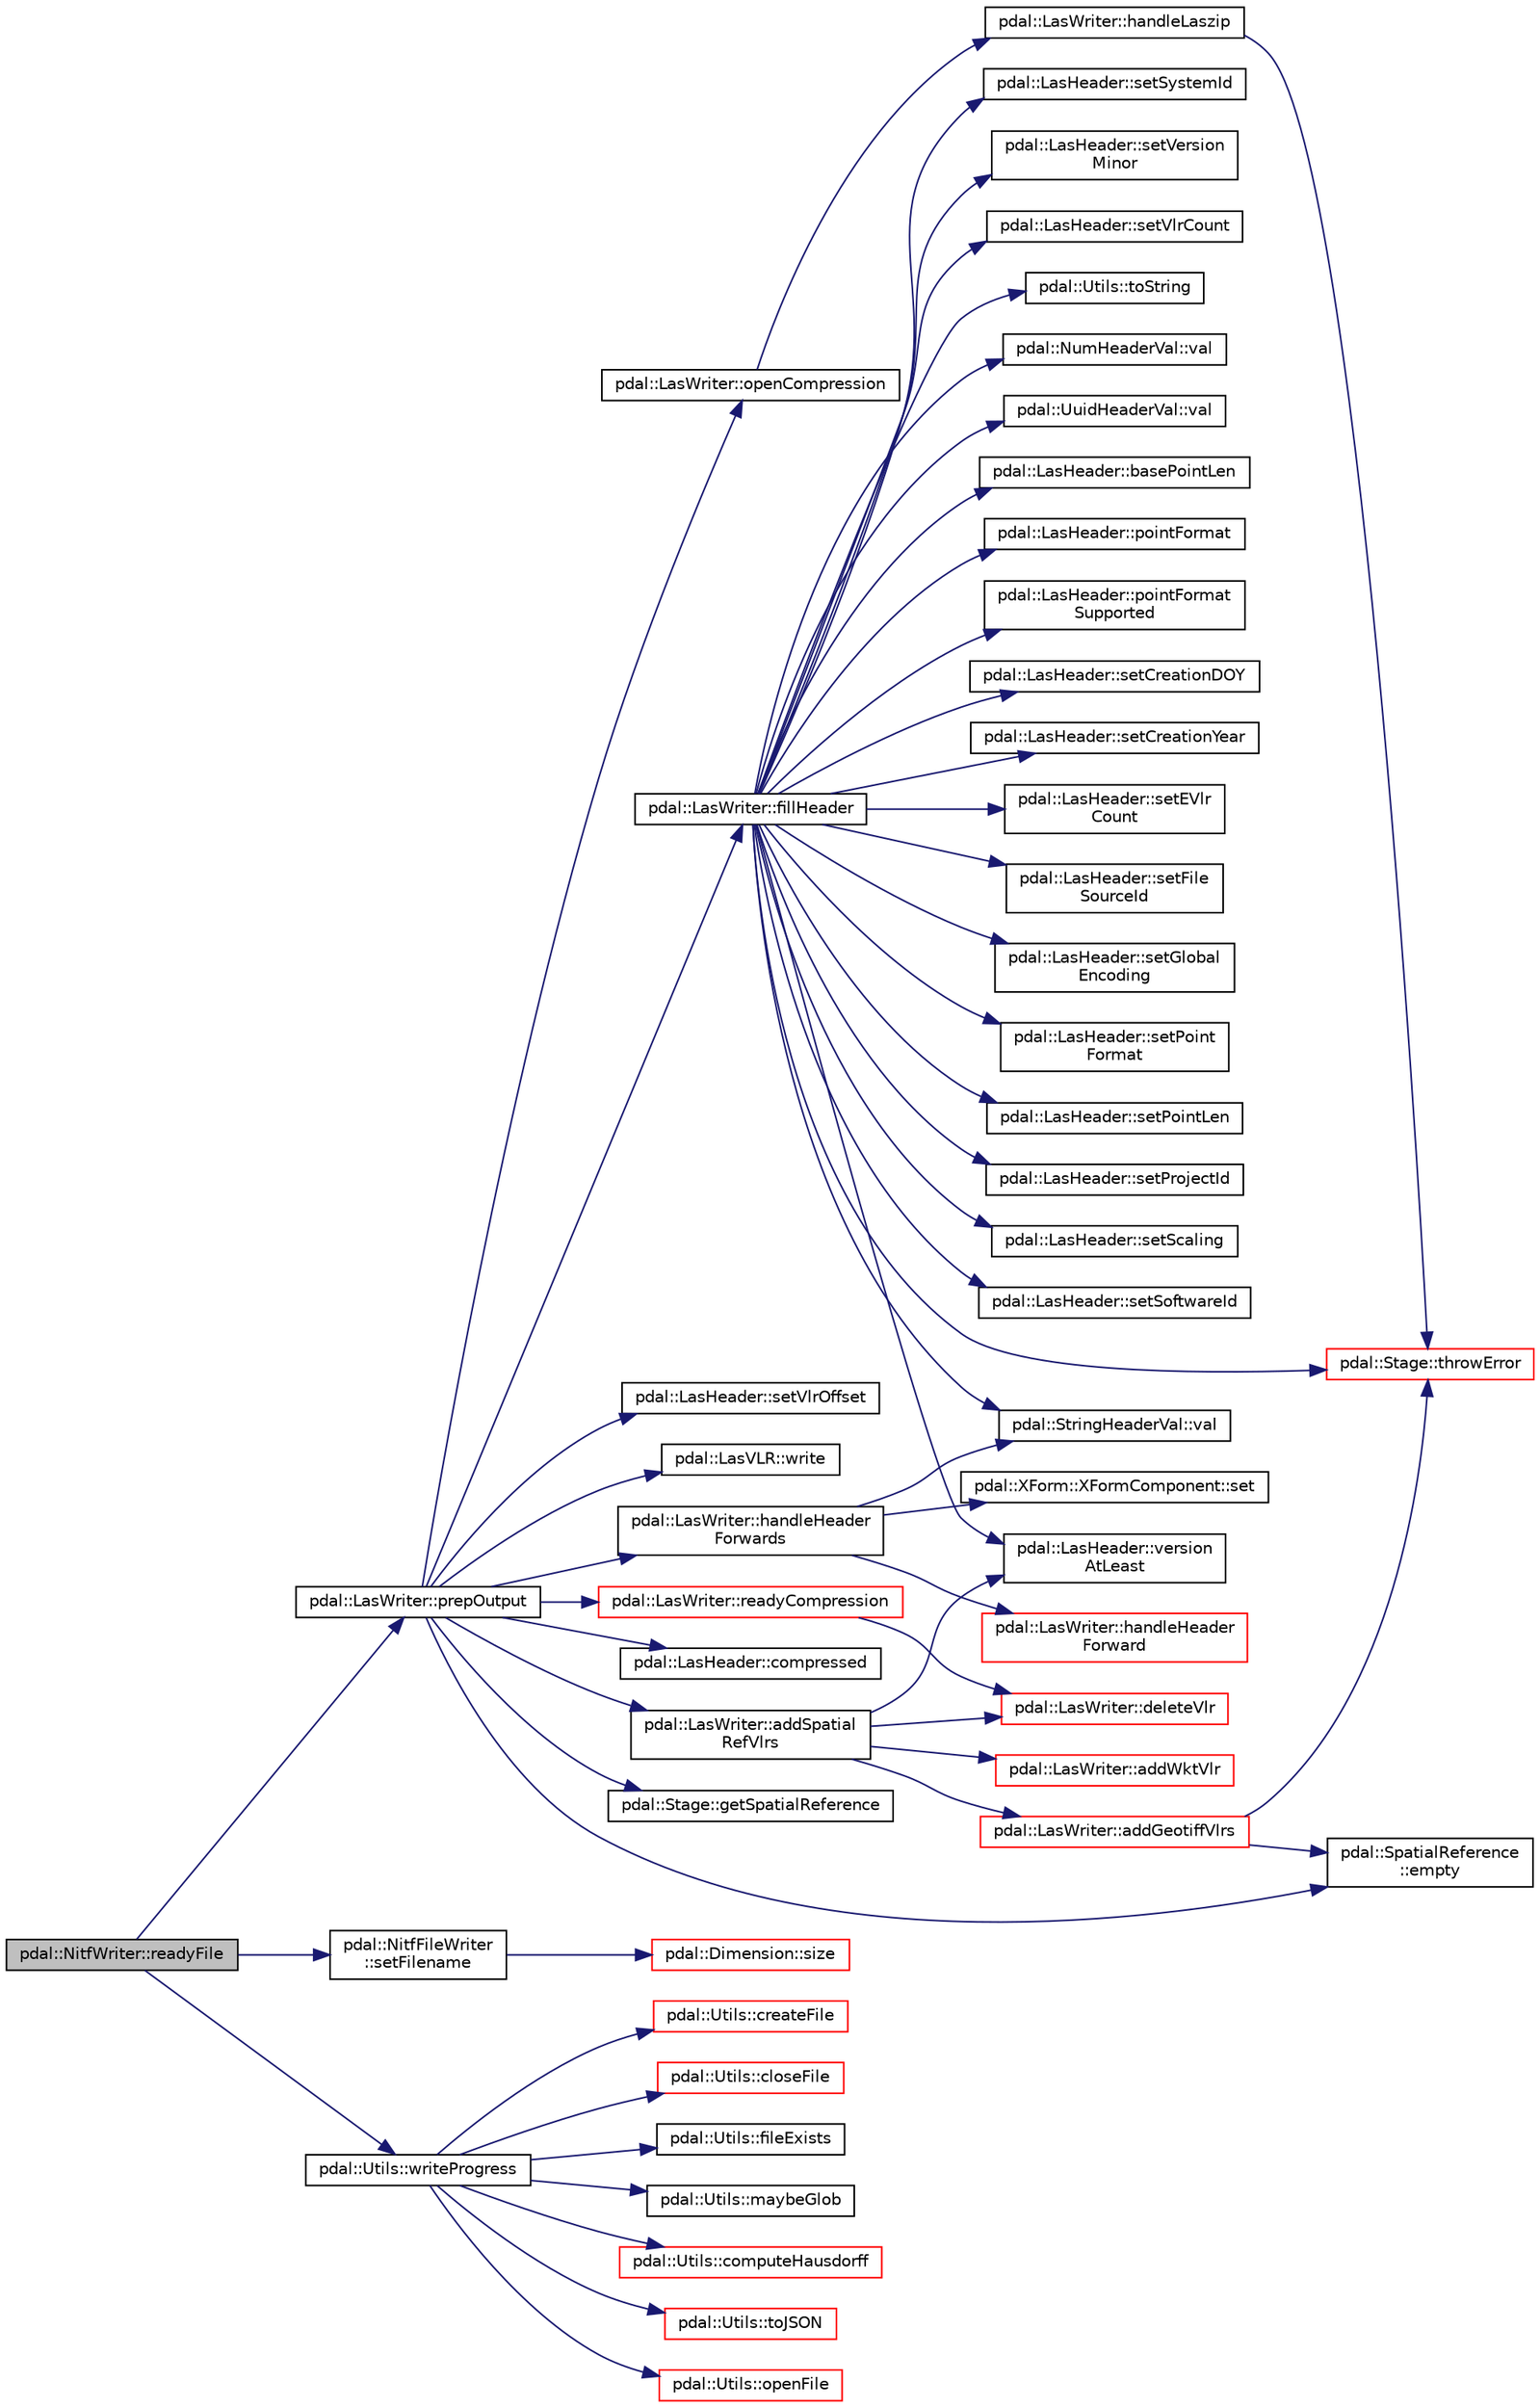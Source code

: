 digraph "pdal::NitfWriter::readyFile"
{
  edge [fontname="Helvetica",fontsize="10",labelfontname="Helvetica",labelfontsize="10"];
  node [fontname="Helvetica",fontsize="10",shape=record];
  rankdir="LR";
  Node1 [label="pdal::NitfWriter::readyFile",height=0.2,width=0.4,color="black", fillcolor="grey75", style="filled", fontcolor="black"];
  Node1 -> Node2 [color="midnightblue",fontsize="10",style="solid",fontname="Helvetica"];
  Node2 [label="pdal::LasWriter::prepOutput",height=0.2,width=0.4,color="black", fillcolor="white", style="filled",URL="$classpdal_1_1LasWriter.html#a76f6b960b128ccdb8e3e8db69eff445b"];
  Node2 -> Node3 [color="midnightblue",fontsize="10",style="solid",fontname="Helvetica"];
  Node3 [label="pdal::LasWriter::addSpatial\lRefVlrs",height=0.2,width=0.4,color="black", fillcolor="white", style="filled",URL="$classpdal_1_1LasWriter.html#adc7f548939d9f79bed4a760c830b96ab"];
  Node3 -> Node4 [color="midnightblue",fontsize="10",style="solid",fontname="Helvetica"];
  Node4 [label="pdal::LasWriter::addGeotiffVlrs",height=0.2,width=0.4,color="red", fillcolor="white", style="filled",URL="$classpdal_1_1LasWriter.html#a0c1cc85c9cb1374077acb693ef5d51d4"];
  Node4 -> Node5 [color="midnightblue",fontsize="10",style="solid",fontname="Helvetica"];
  Node5 [label="pdal::SpatialReference\l::empty",height=0.2,width=0.4,color="black", fillcolor="white", style="filled",URL="$classpdal_1_1SpatialReference.html#a48fa2f7e79ea172b62ad2e874ff01610"];
  Node4 -> Node6 [color="midnightblue",fontsize="10",style="solid",fontname="Helvetica"];
  Node6 [label="pdal::Stage::throwError",height=0.2,width=0.4,color="red", fillcolor="white", style="filled",URL="$classpdal_1_1Stage.html#abdbd1176da12dfd882d931a43290797f"];
  Node3 -> Node7 [color="midnightblue",fontsize="10",style="solid",fontname="Helvetica"];
  Node7 [label="pdal::LasWriter::addWktVlr",height=0.2,width=0.4,color="red", fillcolor="white", style="filled",URL="$classpdal_1_1LasWriter.html#aae9fb5ae73e737979f043e01ba768a52"];
  Node3 -> Node8 [color="midnightblue",fontsize="10",style="solid",fontname="Helvetica"];
  Node8 [label="pdal::LasWriter::deleteVlr",height=0.2,width=0.4,color="red", fillcolor="white", style="filled",URL="$classpdal_1_1LasWriter.html#ae96d321ebe01ebef6e6432e5513e7e85"];
  Node3 -> Node9 [color="midnightblue",fontsize="10",style="solid",fontname="Helvetica"];
  Node9 [label="pdal::LasHeader::version\lAtLeast",height=0.2,width=0.4,color="black", fillcolor="white", style="filled",URL="$classpdal_1_1LasHeader.html#ace5a26c0b9358ad59ab8b5ae629ffb3f"];
  Node2 -> Node10 [color="midnightblue",fontsize="10",style="solid",fontname="Helvetica"];
  Node10 [label="pdal::LasHeader::compressed",height=0.2,width=0.4,color="black", fillcolor="white", style="filled",URL="$classpdal_1_1LasHeader.html#ab7acd7fe80ae579791be4e5aab896c46"];
  Node2 -> Node5 [color="midnightblue",fontsize="10",style="solid",fontname="Helvetica"];
  Node2 -> Node11 [color="midnightblue",fontsize="10",style="solid",fontname="Helvetica"];
  Node11 [label="pdal::LasWriter::fillHeader",height=0.2,width=0.4,color="black", fillcolor="white", style="filled",URL="$classpdal_1_1LasWriter.html#a6bb29fe68bda1d593a132d852513e5b8"];
  Node11 -> Node12 [color="midnightblue",fontsize="10",style="solid",fontname="Helvetica"];
  Node12 [label="pdal::LasHeader::basePointLen",height=0.2,width=0.4,color="black", fillcolor="white", style="filled",URL="$classpdal_1_1LasHeader.html#a31cfd73c26a403f1541eaaa9877cdc26"];
  Node11 -> Node13 [color="midnightblue",fontsize="10",style="solid",fontname="Helvetica"];
  Node13 [label="pdal::LasHeader::pointFormat",height=0.2,width=0.4,color="black", fillcolor="white", style="filled",URL="$classpdal_1_1LasHeader.html#a6fd77c7bd324ad8ea97eb427baa7b0e1",tooltip="Get identifier of point data (record) format. "];
  Node11 -> Node14 [color="midnightblue",fontsize="10",style="solid",fontname="Helvetica"];
  Node14 [label="pdal::LasHeader::pointFormat\lSupported",height=0.2,width=0.4,color="black", fillcolor="white", style="filled",URL="$classpdal_1_1LasHeader.html#abaab812fb92a6ab006ca830d165ff45e"];
  Node11 -> Node15 [color="midnightblue",fontsize="10",style="solid",fontname="Helvetica"];
  Node15 [label="pdal::LasHeader::setCreationDOY",height=0.2,width=0.4,color="black", fillcolor="white", style="filled",URL="$classpdal_1_1LasHeader.html#a1c674bdb71df0963a42a38c5715144c5"];
  Node11 -> Node16 [color="midnightblue",fontsize="10",style="solid",fontname="Helvetica"];
  Node16 [label="pdal::LasHeader::setCreationYear",height=0.2,width=0.4,color="black", fillcolor="white", style="filled",URL="$classpdal_1_1LasHeader.html#afa620908cfd2fd2d34ff58fe7c4c28d5"];
  Node11 -> Node17 [color="midnightblue",fontsize="10",style="solid",fontname="Helvetica"];
  Node17 [label="pdal::LasHeader::setEVlr\lCount",height=0.2,width=0.4,color="black", fillcolor="white", style="filled",URL="$classpdal_1_1LasHeader.html#a7b5a4399a9d2249b1624edefe599443a"];
  Node11 -> Node18 [color="midnightblue",fontsize="10",style="solid",fontname="Helvetica"];
  Node18 [label="pdal::LasHeader::setFile\lSourceId",height=0.2,width=0.4,color="black", fillcolor="white", style="filled",URL="$classpdal_1_1LasHeader.html#a0db0babbdab94688561915440fc18484"];
  Node11 -> Node19 [color="midnightblue",fontsize="10",style="solid",fontname="Helvetica"];
  Node19 [label="pdal::LasHeader::setGlobal\lEncoding",height=0.2,width=0.4,color="black", fillcolor="white", style="filled",URL="$classpdal_1_1LasHeader.html#a06c6788801731418dfda784586373571"];
  Node11 -> Node20 [color="midnightblue",fontsize="10",style="solid",fontname="Helvetica"];
  Node20 [label="pdal::LasHeader::setPoint\lFormat",height=0.2,width=0.4,color="black", fillcolor="white", style="filled",URL="$classpdal_1_1LasHeader.html#aef1b5b23287525cbd4248e7b000ea89d"];
  Node11 -> Node21 [color="midnightblue",fontsize="10",style="solid",fontname="Helvetica"];
  Node21 [label="pdal::LasHeader::setPointLen",height=0.2,width=0.4,color="black", fillcolor="white", style="filled",URL="$classpdal_1_1LasHeader.html#a545b72d09d82a05c0d775671daff75f2"];
  Node11 -> Node22 [color="midnightblue",fontsize="10",style="solid",fontname="Helvetica"];
  Node22 [label="pdal::LasHeader::setProjectId",height=0.2,width=0.4,color="black", fillcolor="white", style="filled",URL="$classpdal_1_1LasHeader.html#a10f4741f675a926b23ea5a18a0ff4aca",tooltip="Set project identifier. "];
  Node11 -> Node23 [color="midnightblue",fontsize="10",style="solid",fontname="Helvetica"];
  Node23 [label="pdal::LasHeader::setScaling",height=0.2,width=0.4,color="black", fillcolor="white", style="filled",URL="$classpdal_1_1LasHeader.html#a6d0b0128ad19d22ad0592d0cd2a04bc5",tooltip="Set values of scale/offset factor for X, Y and Z coordinates. "];
  Node11 -> Node24 [color="midnightblue",fontsize="10",style="solid",fontname="Helvetica"];
  Node24 [label="pdal::LasHeader::setSoftwareId",height=0.2,width=0.4,color="black", fillcolor="white", style="filled",URL="$classpdal_1_1LasHeader.html#ab18aee61f424b7122f7b92201e0cb436"];
  Node11 -> Node25 [color="midnightblue",fontsize="10",style="solid",fontname="Helvetica"];
  Node25 [label="pdal::LasHeader::setSystemId",height=0.2,width=0.4,color="black", fillcolor="white", style="filled",URL="$classpdal_1_1LasHeader.html#a7bf5007d32d5592c0b9279e8932c8cd3"];
  Node11 -> Node26 [color="midnightblue",fontsize="10",style="solid",fontname="Helvetica"];
  Node26 [label="pdal::LasHeader::setVersion\lMinor",height=0.2,width=0.4,color="black", fillcolor="white", style="filled",URL="$classpdal_1_1LasHeader.html#aa5910ca7ffa2acad58db9a1c90431028"];
  Node11 -> Node27 [color="midnightblue",fontsize="10",style="solid",fontname="Helvetica"];
  Node27 [label="pdal::LasHeader::setVlrCount",height=0.2,width=0.4,color="black", fillcolor="white", style="filled",URL="$classpdal_1_1LasHeader.html#a4522f8834cd88e88733c1aca7e5a81d9"];
  Node11 -> Node6 [color="midnightblue",fontsize="10",style="solid",fontname="Helvetica"];
  Node11 -> Node28 [color="midnightblue",fontsize="10",style="solid",fontname="Helvetica"];
  Node28 [label="pdal::Utils::toString",height=0.2,width=0.4,color="black", fillcolor="white", style="filled",URL="$namespacepdal_1_1Utils.html#a19dbb0a5ce84b6f60fea55cd54e674cf"];
  Node11 -> Node29 [color="midnightblue",fontsize="10",style="solid",fontname="Helvetica"];
  Node29 [label="pdal::NumHeaderVal::val",height=0.2,width=0.4,color="black", fillcolor="white", style="filled",URL="$classpdal_1_1NumHeaderVal.html#a392322a67e034a52efabc36dd4888ce5"];
  Node11 -> Node30 [color="midnightblue",fontsize="10",style="solid",fontname="Helvetica"];
  Node30 [label="pdal::StringHeaderVal::val",height=0.2,width=0.4,color="black", fillcolor="white", style="filled",URL="$classpdal_1_1StringHeaderVal.html#a738a70272eae4406bd3a3a0a8f473506"];
  Node11 -> Node31 [color="midnightblue",fontsize="10",style="solid",fontname="Helvetica"];
  Node31 [label="pdal::UuidHeaderVal::val",height=0.2,width=0.4,color="black", fillcolor="white", style="filled",URL="$classpdal_1_1UuidHeaderVal.html#ade3b7ecb355032496e267bf73ff25814"];
  Node11 -> Node9 [color="midnightblue",fontsize="10",style="solid",fontname="Helvetica"];
  Node2 -> Node32 [color="midnightblue",fontsize="10",style="solid",fontname="Helvetica"];
  Node32 [label="pdal::Stage::getSpatialReference",height=0.2,width=0.4,color="black", fillcolor="white", style="filled",URL="$classpdal_1_1Stage.html#a9889b4446f40daa6f4cd7bfe3c567839"];
  Node2 -> Node33 [color="midnightblue",fontsize="10",style="solid",fontname="Helvetica"];
  Node33 [label="pdal::LasWriter::handleHeader\lForwards",height=0.2,width=0.4,color="black", fillcolor="white", style="filled",URL="$classpdal_1_1LasWriter.html#aa362380c11c834b5fe51d81b099ba7c5"];
  Node33 -> Node34 [color="midnightblue",fontsize="10",style="solid",fontname="Helvetica"];
  Node34 [label="pdal::LasWriter::handleHeader\lForward",height=0.2,width=0.4,color="red", fillcolor="white", style="filled",URL="$classpdal_1_1LasWriter.html#ade04e04a657bb03720151c59a8c86b45"];
  Node33 -> Node35 [color="midnightblue",fontsize="10",style="solid",fontname="Helvetica"];
  Node35 [label="pdal::XForm::XFormComponent::set",height=0.2,width=0.4,color="black", fillcolor="white", style="filled",URL="$structpdal_1_1XForm_1_1XFormComponent.html#a2ed2d717d36074894e668586c1ddf626"];
  Node33 -> Node30 [color="midnightblue",fontsize="10",style="solid",fontname="Helvetica"];
  Node2 -> Node36 [color="midnightblue",fontsize="10",style="solid",fontname="Helvetica"];
  Node36 [label="pdal::LasWriter::openCompression",height=0.2,width=0.4,color="black", fillcolor="white", style="filled",URL="$classpdal_1_1LasWriter.html#a2c8b0c9364bf8a00008c07224753b05e"];
  Node36 -> Node37 [color="midnightblue",fontsize="10",style="solid",fontname="Helvetica"];
  Node37 [label="pdal::LasWriter::handleLaszip",height=0.2,width=0.4,color="black", fillcolor="white", style="filled",URL="$classpdal_1_1LasWriter.html#a37ad073f141dcf074c5dcced687feaea"];
  Node37 -> Node6 [color="midnightblue",fontsize="10",style="solid",fontname="Helvetica"];
  Node2 -> Node38 [color="midnightblue",fontsize="10",style="solid",fontname="Helvetica"];
  Node38 [label="pdal::LasWriter::readyCompression",height=0.2,width=0.4,color="red", fillcolor="white", style="filled",URL="$classpdal_1_1LasWriter.html#af269ece8c078d1cb24c2352b594dfd78"];
  Node38 -> Node8 [color="midnightblue",fontsize="10",style="solid",fontname="Helvetica"];
  Node2 -> Node39 [color="midnightblue",fontsize="10",style="solid",fontname="Helvetica"];
  Node39 [label="pdal::LasHeader::setVlrOffset",height=0.2,width=0.4,color="black", fillcolor="white", style="filled",URL="$classpdal_1_1LasHeader.html#a4deb509fd998e1db55cfa701bb15d89d"];
  Node2 -> Node40 [color="midnightblue",fontsize="10",style="solid",fontname="Helvetica"];
  Node40 [label="pdal::LasVLR::write",height=0.2,width=0.4,color="black", fillcolor="white", style="filled",URL="$classpdal_1_1LasVLR.html#a79d0a2fecb37af0ff895f9d43932e377"];
  Node1 -> Node41 [color="midnightblue",fontsize="10",style="solid",fontname="Helvetica"];
  Node41 [label="pdal::NitfFileWriter\l::setFilename",height=0.2,width=0.4,color="black", fillcolor="white", style="filled",URL="$classpdal_1_1NitfFileWriter.html#ac29c0137e17df83ff5746c8cd6705a76"];
  Node41 -> Node42 [color="midnightblue",fontsize="10",style="solid",fontname="Helvetica"];
  Node42 [label="pdal::Dimension::size",height=0.2,width=0.4,color="red", fillcolor="white", style="filled",URL="$namespacepdal_1_1Dimension.html#acf81dae9d5946f3a941f9df154b2329b"];
  Node1 -> Node43 [color="midnightblue",fontsize="10",style="solid",fontname="Helvetica"];
  Node43 [label="pdal::Utils::writeProgress",height=0.2,width=0.4,color="black", fillcolor="white", style="filled",URL="$namespacepdal_1_1Utils.html#adb7958fecbf7710df7d97a313a57ce39"];
  Node43 -> Node44 [color="midnightblue",fontsize="10",style="solid",fontname="Helvetica"];
  Node44 [label="pdal::Utils::toJSON",height=0.2,width=0.4,color="red", fillcolor="white", style="filled",URL="$namespacepdal_1_1Utils.html#ae34d4c6244b0915b7ff635d74c5315cc"];
  Node43 -> Node45 [color="midnightblue",fontsize="10",style="solid",fontname="Helvetica"];
  Node45 [label="pdal::Utils::openFile",height=0.2,width=0.4,color="red", fillcolor="white", style="filled",URL="$namespacepdal_1_1Utils.html#ac3322e84f8c5a998a344a5a606c74793"];
  Node43 -> Node46 [color="midnightblue",fontsize="10",style="solid",fontname="Helvetica"];
  Node46 [label="pdal::Utils::createFile",height=0.2,width=0.4,color="red", fillcolor="white", style="filled",URL="$namespacepdal_1_1Utils.html#afc186e6df66a9d8e26b8d434d7eb9be5"];
  Node43 -> Node47 [color="midnightblue",fontsize="10",style="solid",fontname="Helvetica"];
  Node47 [label="pdal::Utils::closeFile",height=0.2,width=0.4,color="red", fillcolor="white", style="filled",URL="$namespacepdal_1_1Utils.html#aad48cdff8e3ff3d13c7a273583870185"];
  Node43 -> Node48 [color="midnightblue",fontsize="10",style="solid",fontname="Helvetica"];
  Node48 [label="pdal::Utils::fileExists",height=0.2,width=0.4,color="black", fillcolor="white", style="filled",URL="$namespacepdal_1_1Utils.html#aa7cd618aca677bff881c1c14fbeebe72"];
  Node43 -> Node49 [color="midnightblue",fontsize="10",style="solid",fontname="Helvetica"];
  Node49 [label="pdal::Utils::maybeGlob",height=0.2,width=0.4,color="black", fillcolor="white", style="filled",URL="$namespacepdal_1_1Utils.html#a14368c0e4fbc154af1af4963c6c95461"];
  Node43 -> Node50 [color="midnightblue",fontsize="10",style="solid",fontname="Helvetica"];
  Node50 [label="pdal::Utils::computeHausdorff",height=0.2,width=0.4,color="red", fillcolor="white", style="filled",URL="$namespacepdal_1_1Utils.html#a6e459b6b7c17167255c1e36d4a743b0a"];
}
